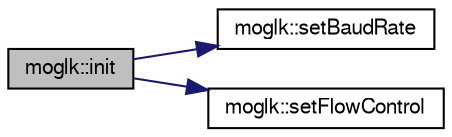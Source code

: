 digraph G
{
  edge [fontname="FreeSans",fontsize="10",labelfontname="FreeSans",labelfontsize="10"];
  node [fontname="FreeSans",fontsize="10",shape=record];
  rankdir=LR;
  Node1 [label="moglk::init",height=0.2,width=0.4,color="black", fillcolor="grey75", style="filled" fontcolor="black"];
  Node1 -> Node2 [color="midnightblue",fontsize="10",style="solid"];
  Node2 [label="moglk::setBaudRate",height=0.2,width=0.4,color="black", fillcolor="white", style="filled",URL="$classmoglk.html#788fca7601af41bd23d2f310ecc34100"];
  Node1 -> Node3 [color="midnightblue",fontsize="10",style="solid"];
  Node3 [label="moglk::setFlowControl",height=0.2,width=0.4,color="black", fillcolor="white", style="filled",URL="$classmoglk.html#09137664a708707066b2705b3a6d6894"];
}
